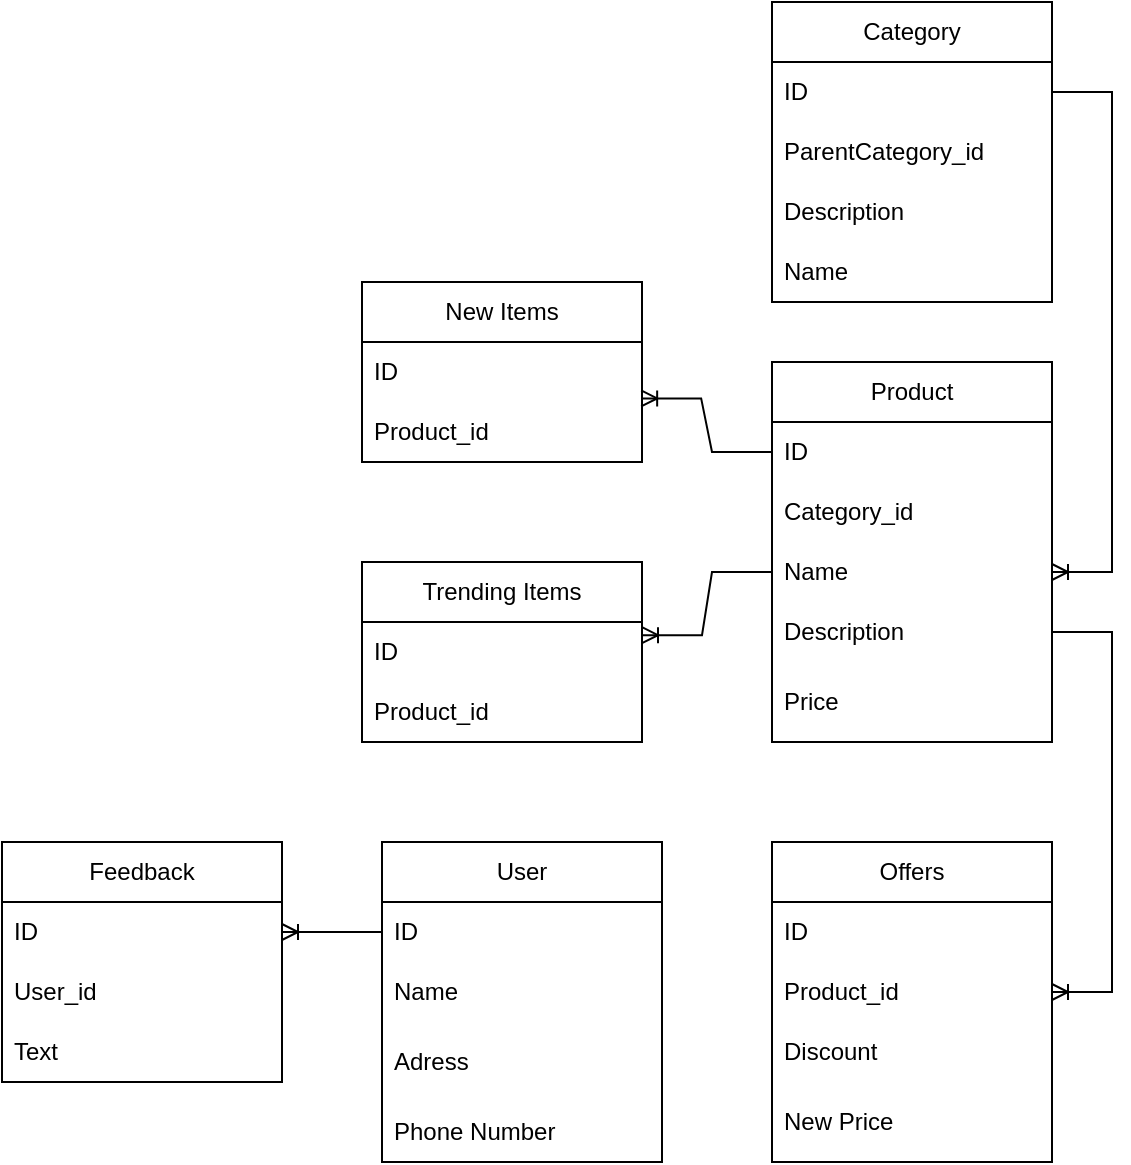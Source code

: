 <mxfile version="24.4.4" type="device">
  <diagram id="R2lEEEUBdFMjLlhIrx00" name="Page-1">
    <mxGraphModel dx="1235" dy="655" grid="1" gridSize="10" guides="1" tooltips="1" connect="1" arrows="1" fold="1" page="1" pageScale="1" pageWidth="850" pageHeight="1100" math="0" shadow="0" extFonts="Permanent Marker^https://fonts.googleapis.com/css?family=Permanent+Marker">
      <root>
        <mxCell id="0" />
        <mxCell id="1" parent="0" />
        <mxCell id="yHuXMG0dLaExszQsuJ4k-3" value="User" style="swimlane;fontStyle=0;childLayout=stackLayout;horizontal=1;startSize=30;horizontalStack=0;resizeParent=1;resizeParentMax=0;resizeLast=0;collapsible=1;marginBottom=0;whiteSpace=wrap;html=1;" vertex="1" parent="1">
          <mxGeometry x="350" y="440" width="140" height="160" as="geometry" />
        </mxCell>
        <mxCell id="yHuXMG0dLaExszQsuJ4k-4" value="ID" style="text;strokeColor=none;fillColor=none;align=left;verticalAlign=middle;spacingLeft=4;spacingRight=4;overflow=hidden;points=[[0,0.5],[1,0.5]];portConstraint=eastwest;rotatable=0;whiteSpace=wrap;html=1;" vertex="1" parent="yHuXMG0dLaExszQsuJ4k-3">
          <mxGeometry y="30" width="140" height="30" as="geometry" />
        </mxCell>
        <mxCell id="yHuXMG0dLaExszQsuJ4k-5" value="Name" style="text;strokeColor=none;fillColor=none;align=left;verticalAlign=middle;spacingLeft=4;spacingRight=4;overflow=hidden;points=[[0,0.5],[1,0.5]];portConstraint=eastwest;rotatable=0;whiteSpace=wrap;html=1;" vertex="1" parent="yHuXMG0dLaExszQsuJ4k-3">
          <mxGeometry y="60" width="140" height="30" as="geometry" />
        </mxCell>
        <mxCell id="yHuXMG0dLaExszQsuJ4k-8" value="Adress" style="text;strokeColor=none;fillColor=none;align=left;verticalAlign=middle;spacingLeft=4;spacingRight=4;overflow=hidden;points=[[0,0.5],[1,0.5]];portConstraint=eastwest;rotatable=0;whiteSpace=wrap;html=1;" vertex="1" parent="yHuXMG0dLaExszQsuJ4k-3">
          <mxGeometry y="90" width="140" height="40" as="geometry" />
        </mxCell>
        <mxCell id="yHuXMG0dLaExszQsuJ4k-6" value="Phone Number" style="text;strokeColor=none;fillColor=none;align=left;verticalAlign=middle;spacingLeft=4;spacingRight=4;overflow=hidden;points=[[0,0.5],[1,0.5]];portConstraint=eastwest;rotatable=0;whiteSpace=wrap;html=1;" vertex="1" parent="yHuXMG0dLaExszQsuJ4k-3">
          <mxGeometry y="130" width="140" height="30" as="geometry" />
        </mxCell>
        <mxCell id="yHuXMG0dLaExszQsuJ4k-9" value="Category" style="swimlane;fontStyle=0;childLayout=stackLayout;horizontal=1;startSize=30;horizontalStack=0;resizeParent=1;resizeParentMax=0;resizeLast=0;collapsible=1;marginBottom=0;whiteSpace=wrap;html=1;" vertex="1" parent="1">
          <mxGeometry x="545" y="20" width="140" height="150" as="geometry" />
        </mxCell>
        <mxCell id="yHuXMG0dLaExszQsuJ4k-10" value="ID" style="text;strokeColor=none;fillColor=none;align=left;verticalAlign=middle;spacingLeft=4;spacingRight=4;overflow=hidden;points=[[0,0.5],[1,0.5]];portConstraint=eastwest;rotatable=0;whiteSpace=wrap;html=1;" vertex="1" parent="yHuXMG0dLaExszQsuJ4k-9">
          <mxGeometry y="30" width="140" height="30" as="geometry" />
        </mxCell>
        <mxCell id="yHuXMG0dLaExszQsuJ4k-45" value="ParentCategory_id" style="text;strokeColor=none;fillColor=none;align=left;verticalAlign=middle;spacingLeft=4;spacingRight=4;overflow=hidden;points=[[0,0.5],[1,0.5]];portConstraint=eastwest;rotatable=0;whiteSpace=wrap;html=1;" vertex="1" parent="yHuXMG0dLaExszQsuJ4k-9">
          <mxGeometry y="60" width="140" height="30" as="geometry" />
        </mxCell>
        <mxCell id="yHuXMG0dLaExszQsuJ4k-46" value="Description" style="text;strokeColor=none;fillColor=none;align=left;verticalAlign=middle;spacingLeft=4;spacingRight=4;overflow=hidden;points=[[0,0.5],[1,0.5]];portConstraint=eastwest;rotatable=0;whiteSpace=wrap;html=1;" vertex="1" parent="yHuXMG0dLaExszQsuJ4k-9">
          <mxGeometry y="90" width="140" height="30" as="geometry" />
        </mxCell>
        <mxCell id="yHuXMG0dLaExszQsuJ4k-11" value="Name" style="text;strokeColor=none;fillColor=none;align=left;verticalAlign=middle;spacingLeft=4;spacingRight=4;overflow=hidden;points=[[0,0.5],[1,0.5]];portConstraint=eastwest;rotatable=0;whiteSpace=wrap;html=1;" vertex="1" parent="yHuXMG0dLaExszQsuJ4k-9">
          <mxGeometry y="120" width="140" height="30" as="geometry" />
        </mxCell>
        <mxCell id="yHuXMG0dLaExszQsuJ4k-14" value="Product" style="swimlane;fontStyle=0;childLayout=stackLayout;horizontal=1;startSize=30;horizontalStack=0;resizeParent=1;resizeParentMax=0;resizeLast=0;collapsible=1;marginBottom=0;whiteSpace=wrap;html=1;" vertex="1" parent="1">
          <mxGeometry x="545" y="200" width="140" height="190" as="geometry" />
        </mxCell>
        <mxCell id="yHuXMG0dLaExszQsuJ4k-15" value="ID" style="text;strokeColor=none;fillColor=none;align=left;verticalAlign=middle;spacingLeft=4;spacingRight=4;overflow=hidden;points=[[0,0.5],[1,0.5]];portConstraint=eastwest;rotatable=0;whiteSpace=wrap;html=1;" vertex="1" parent="yHuXMG0dLaExszQsuJ4k-14">
          <mxGeometry y="30" width="140" height="30" as="geometry" />
        </mxCell>
        <mxCell id="yHuXMG0dLaExszQsuJ4k-19" value="Category_id" style="text;strokeColor=none;fillColor=none;align=left;verticalAlign=middle;spacingLeft=4;spacingRight=4;overflow=hidden;points=[[0,0.5],[1,0.5]];portConstraint=eastwest;rotatable=0;whiteSpace=wrap;html=1;" vertex="1" parent="yHuXMG0dLaExszQsuJ4k-14">
          <mxGeometry y="60" width="140" height="30" as="geometry" />
        </mxCell>
        <mxCell id="yHuXMG0dLaExszQsuJ4k-17" value="Name" style="text;strokeColor=none;fillColor=none;align=left;verticalAlign=middle;spacingLeft=4;spacingRight=4;overflow=hidden;points=[[0,0.5],[1,0.5]];portConstraint=eastwest;rotatable=0;whiteSpace=wrap;html=1;" vertex="1" parent="yHuXMG0dLaExszQsuJ4k-14">
          <mxGeometry y="90" width="140" height="30" as="geometry" />
        </mxCell>
        <mxCell id="yHuXMG0dLaExszQsuJ4k-18" value="Description" style="text;strokeColor=none;fillColor=none;align=left;verticalAlign=middle;spacingLeft=4;spacingRight=4;overflow=hidden;points=[[0,0.5],[1,0.5]];portConstraint=eastwest;rotatable=0;whiteSpace=wrap;html=1;" vertex="1" parent="yHuXMG0dLaExszQsuJ4k-14">
          <mxGeometry y="120" width="140" height="30" as="geometry" />
        </mxCell>
        <mxCell id="yHuXMG0dLaExszQsuJ4k-16" value="Price" style="text;strokeColor=none;fillColor=none;align=left;verticalAlign=middle;spacingLeft=4;spacingRight=4;overflow=hidden;points=[[0,0.5],[1,0.5]];portConstraint=eastwest;rotatable=0;whiteSpace=wrap;html=1;" vertex="1" parent="yHuXMG0dLaExszQsuJ4k-14">
          <mxGeometry y="150" width="140" height="40" as="geometry" />
        </mxCell>
        <mxCell id="yHuXMG0dLaExszQsuJ4k-23" value="" style="edgeStyle=entityRelationEdgeStyle;fontSize=12;html=1;endArrow=ERoneToMany;rounded=0;entryX=1;entryY=0.5;entryDx=0;entryDy=0;exitX=1;exitY=0.5;exitDx=0;exitDy=0;" edge="1" parent="1" source="yHuXMG0dLaExszQsuJ4k-10" target="yHuXMG0dLaExszQsuJ4k-17">
          <mxGeometry width="100" height="100" relative="1" as="geometry">
            <mxPoint x="710" y="130" as="sourcePoint" />
            <mxPoint x="810" y="30" as="targetPoint" />
            <Array as="points">
              <mxPoint x="810" y="300" />
              <mxPoint x="870" y="300" />
            </Array>
          </mxGeometry>
        </mxCell>
        <mxCell id="yHuXMG0dLaExszQsuJ4k-24" value="New Items" style="swimlane;fontStyle=0;childLayout=stackLayout;horizontal=1;startSize=30;horizontalStack=0;resizeParent=1;resizeParentMax=0;resizeLast=0;collapsible=1;marginBottom=0;whiteSpace=wrap;html=1;" vertex="1" parent="1">
          <mxGeometry x="340" y="160" width="140" height="90" as="geometry" />
        </mxCell>
        <mxCell id="yHuXMG0dLaExszQsuJ4k-25" value="ID" style="text;strokeColor=none;fillColor=none;align=left;verticalAlign=middle;spacingLeft=4;spacingRight=4;overflow=hidden;points=[[0,0.5],[1,0.5]];portConstraint=eastwest;rotatable=0;whiteSpace=wrap;html=1;" vertex="1" parent="yHuXMG0dLaExszQsuJ4k-24">
          <mxGeometry y="30" width="140" height="30" as="geometry" />
        </mxCell>
        <mxCell id="yHuXMG0dLaExszQsuJ4k-26" value="Product_id" style="text;strokeColor=none;fillColor=none;align=left;verticalAlign=middle;spacingLeft=4;spacingRight=4;overflow=hidden;points=[[0,0.5],[1,0.5]];portConstraint=eastwest;rotatable=0;whiteSpace=wrap;html=1;" vertex="1" parent="yHuXMG0dLaExszQsuJ4k-24">
          <mxGeometry y="60" width="140" height="30" as="geometry" />
        </mxCell>
        <mxCell id="yHuXMG0dLaExszQsuJ4k-27" value="Trending Items" style="swimlane;fontStyle=0;childLayout=stackLayout;horizontal=1;startSize=30;horizontalStack=0;resizeParent=1;resizeParentMax=0;resizeLast=0;collapsible=1;marginBottom=0;whiteSpace=wrap;html=1;" vertex="1" parent="1">
          <mxGeometry x="340" y="300" width="140" height="90" as="geometry" />
        </mxCell>
        <mxCell id="yHuXMG0dLaExszQsuJ4k-28" value="ID" style="text;strokeColor=none;fillColor=none;align=left;verticalAlign=middle;spacingLeft=4;spacingRight=4;overflow=hidden;points=[[0,0.5],[1,0.5]];portConstraint=eastwest;rotatable=0;whiteSpace=wrap;html=1;" vertex="1" parent="yHuXMG0dLaExszQsuJ4k-27">
          <mxGeometry y="30" width="140" height="30" as="geometry" />
        </mxCell>
        <mxCell id="yHuXMG0dLaExszQsuJ4k-29" value="Product_id" style="text;strokeColor=none;fillColor=none;align=left;verticalAlign=middle;spacingLeft=4;spacingRight=4;overflow=hidden;points=[[0,0.5],[1,0.5]];portConstraint=eastwest;rotatable=0;whiteSpace=wrap;html=1;" vertex="1" parent="yHuXMG0dLaExszQsuJ4k-27">
          <mxGeometry y="60" width="140" height="30" as="geometry" />
        </mxCell>
        <mxCell id="yHuXMG0dLaExszQsuJ4k-30" value="Offers" style="swimlane;fontStyle=0;childLayout=stackLayout;horizontal=1;startSize=30;horizontalStack=0;resizeParent=1;resizeParentMax=0;resizeLast=0;collapsible=1;marginBottom=0;whiteSpace=wrap;html=1;" vertex="1" parent="1">
          <mxGeometry x="545" y="440" width="140" height="160" as="geometry" />
        </mxCell>
        <mxCell id="yHuXMG0dLaExszQsuJ4k-31" value="ID" style="text;strokeColor=none;fillColor=none;align=left;verticalAlign=middle;spacingLeft=4;spacingRight=4;overflow=hidden;points=[[0,0.5],[1,0.5]];portConstraint=eastwest;rotatable=0;whiteSpace=wrap;html=1;" vertex="1" parent="yHuXMG0dLaExszQsuJ4k-30">
          <mxGeometry y="30" width="140" height="30" as="geometry" />
        </mxCell>
        <mxCell id="yHuXMG0dLaExszQsuJ4k-33" value="Product_id" style="text;strokeColor=none;fillColor=none;align=left;verticalAlign=middle;spacingLeft=4;spacingRight=4;overflow=hidden;points=[[0,0.5],[1,0.5]];portConstraint=eastwest;rotatable=0;whiteSpace=wrap;html=1;" vertex="1" parent="yHuXMG0dLaExszQsuJ4k-30">
          <mxGeometry y="60" width="140" height="30" as="geometry" />
        </mxCell>
        <mxCell id="yHuXMG0dLaExszQsuJ4k-34" value="Discount" style="text;strokeColor=none;fillColor=none;align=left;verticalAlign=middle;spacingLeft=4;spacingRight=4;overflow=hidden;points=[[0,0.5],[1,0.5]];portConstraint=eastwest;rotatable=0;whiteSpace=wrap;html=1;" vertex="1" parent="yHuXMG0dLaExszQsuJ4k-30">
          <mxGeometry y="90" width="140" height="30" as="geometry" />
        </mxCell>
        <mxCell id="yHuXMG0dLaExszQsuJ4k-32" value="New Price" style="text;strokeColor=none;fillColor=none;align=left;verticalAlign=middle;spacingLeft=4;spacingRight=4;overflow=hidden;points=[[0,0.5],[1,0.5]];portConstraint=eastwest;rotatable=0;whiteSpace=wrap;html=1;" vertex="1" parent="yHuXMG0dLaExszQsuJ4k-30">
          <mxGeometry y="120" width="140" height="40" as="geometry" />
        </mxCell>
        <mxCell id="yHuXMG0dLaExszQsuJ4k-35" value="Feedback" style="swimlane;fontStyle=0;childLayout=stackLayout;horizontal=1;startSize=30;horizontalStack=0;resizeParent=1;resizeParentMax=0;resizeLast=0;collapsible=1;marginBottom=0;whiteSpace=wrap;html=1;" vertex="1" parent="1">
          <mxGeometry x="160" y="440" width="140" height="120" as="geometry" />
        </mxCell>
        <mxCell id="yHuXMG0dLaExszQsuJ4k-36" value="ID" style="text;strokeColor=none;fillColor=none;align=left;verticalAlign=middle;spacingLeft=4;spacingRight=4;overflow=hidden;points=[[0,0.5],[1,0.5]];portConstraint=eastwest;rotatable=0;whiteSpace=wrap;html=1;" vertex="1" parent="yHuXMG0dLaExszQsuJ4k-35">
          <mxGeometry y="30" width="140" height="30" as="geometry" />
        </mxCell>
        <mxCell id="yHuXMG0dLaExszQsuJ4k-38" value="User_id" style="text;strokeColor=none;fillColor=none;align=left;verticalAlign=middle;spacingLeft=4;spacingRight=4;overflow=hidden;points=[[0,0.5],[1,0.5]];portConstraint=eastwest;rotatable=0;whiteSpace=wrap;html=1;" vertex="1" parent="yHuXMG0dLaExszQsuJ4k-35">
          <mxGeometry y="60" width="140" height="30" as="geometry" />
        </mxCell>
        <mxCell id="yHuXMG0dLaExszQsuJ4k-37" value="Text" style="text;strokeColor=none;fillColor=none;align=left;verticalAlign=middle;spacingLeft=4;spacingRight=4;overflow=hidden;points=[[0,0.5],[1,0.5]];portConstraint=eastwest;rotatable=0;whiteSpace=wrap;html=1;" vertex="1" parent="yHuXMG0dLaExszQsuJ4k-35">
          <mxGeometry y="90" width="140" height="30" as="geometry" />
        </mxCell>
        <mxCell id="yHuXMG0dLaExszQsuJ4k-39" value="" style="edgeStyle=entityRelationEdgeStyle;fontSize=12;html=1;endArrow=ERoneToMany;rounded=0;entryX=1;entryY=0.5;entryDx=0;entryDy=0;exitX=0;exitY=0.5;exitDx=0;exitDy=0;" edge="1" parent="1" source="yHuXMG0dLaExszQsuJ4k-4" target="yHuXMG0dLaExszQsuJ4k-36">
          <mxGeometry width="100" height="100" relative="1" as="geometry">
            <mxPoint x="855" y="465" as="sourcePoint" />
            <mxPoint x="855" y="655" as="targetPoint" />
            <Array as="points">
              <mxPoint x="980" y="650" />
              <mxPoint x="1040" y="650" />
            </Array>
          </mxGeometry>
        </mxCell>
        <mxCell id="yHuXMG0dLaExszQsuJ4k-42" value="" style="edgeStyle=entityRelationEdgeStyle;fontSize=12;html=1;endArrow=ERoneToMany;rounded=0;exitX=1;exitY=0.5;exitDx=0;exitDy=0;entryX=1;entryY=0.5;entryDx=0;entryDy=0;" edge="1" parent="1" source="yHuXMG0dLaExszQsuJ4k-18" target="yHuXMG0dLaExszQsuJ4k-33">
          <mxGeometry width="100" height="100" relative="1" as="geometry">
            <mxPoint x="700" y="440" as="sourcePoint" />
            <mxPoint x="800" y="340" as="targetPoint" />
          </mxGeometry>
        </mxCell>
        <mxCell id="yHuXMG0dLaExszQsuJ4k-43" value="" style="edgeStyle=entityRelationEdgeStyle;fontSize=12;html=1;endArrow=ERoneToMany;rounded=0;exitX=0;exitY=0.5;exitDx=0;exitDy=0;entryX=0.997;entryY=-0.06;entryDx=0;entryDy=0;entryPerimeter=0;" edge="1" parent="1" source="yHuXMG0dLaExszQsuJ4k-15" target="yHuXMG0dLaExszQsuJ4k-26">
          <mxGeometry width="100" height="100" relative="1" as="geometry">
            <mxPoint x="695" y="345" as="sourcePoint" />
            <mxPoint x="695" y="525" as="targetPoint" />
          </mxGeometry>
        </mxCell>
        <mxCell id="yHuXMG0dLaExszQsuJ4k-44" value="" style="edgeStyle=entityRelationEdgeStyle;fontSize=12;html=1;endArrow=ERoneToMany;rounded=0;exitX=0;exitY=0.5;exitDx=0;exitDy=0;entryX=1;entryY=0.22;entryDx=0;entryDy=0;entryPerimeter=0;" edge="1" parent="1" source="yHuXMG0dLaExszQsuJ4k-17" target="yHuXMG0dLaExszQsuJ4k-28">
          <mxGeometry width="100" height="100" relative="1" as="geometry">
            <mxPoint x="585" y="350" as="sourcePoint" />
            <mxPoint x="520" y="353" as="targetPoint" />
            <Array as="points">
              <mxPoint x="540" y="435" />
            </Array>
          </mxGeometry>
        </mxCell>
      </root>
    </mxGraphModel>
  </diagram>
</mxfile>
